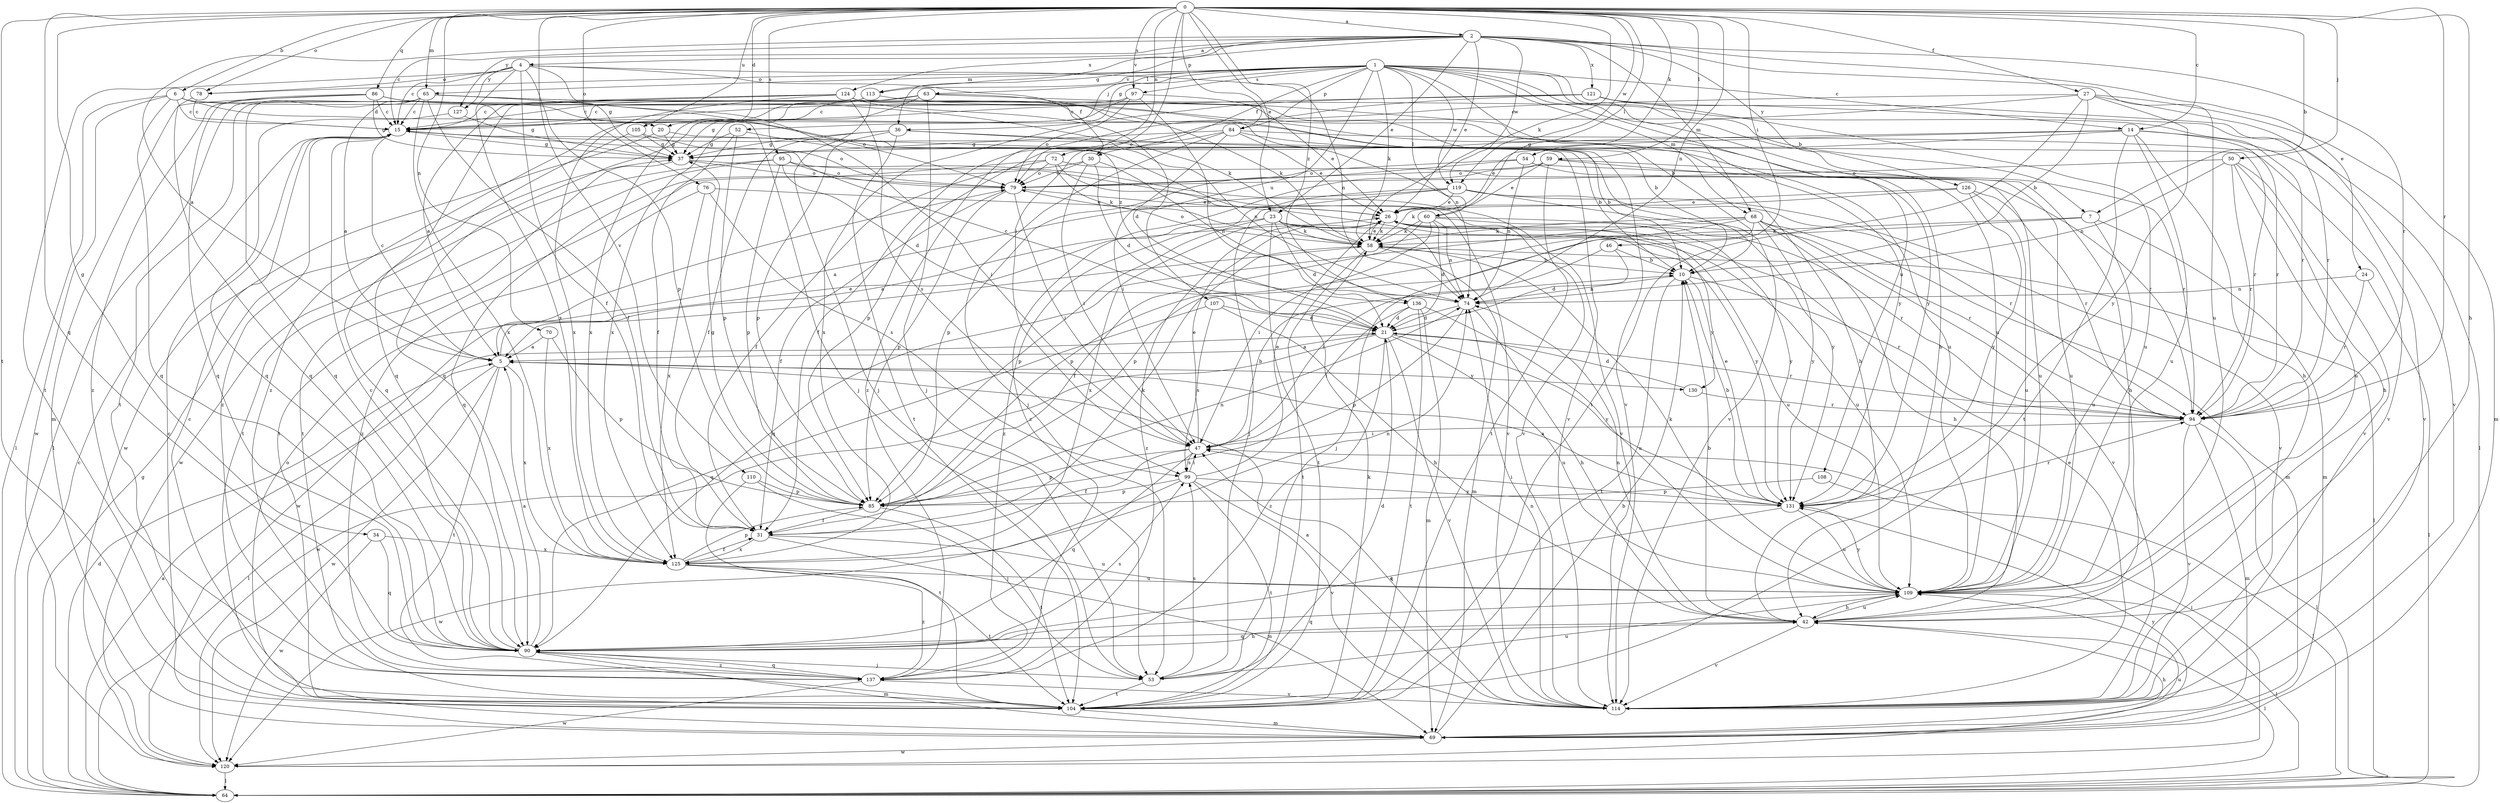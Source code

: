 strict digraph  {
0;
1;
2;
4;
5;
6;
7;
10;
14;
15;
20;
21;
23;
24;
26;
27;
30;
31;
34;
36;
37;
42;
46;
47;
50;
52;
53;
54;
58;
59;
60;
63;
64;
65;
68;
69;
70;
72;
74;
76;
78;
79;
84;
85;
86;
90;
94;
95;
97;
99;
104;
105;
107;
108;
109;
110;
113;
114;
119;
120;
121;
124;
125;
126;
127;
130;
131;
136;
137;
0 -> 2  [label=a];
0 -> 6  [label=b];
0 -> 7  [label=b];
0 -> 14  [label=c];
0 -> 20  [label=d];
0 -> 23  [label=e];
0 -> 27  [label=f];
0 -> 34  [label=g];
0 -> 42  [label=h];
0 -> 46  [label=i];
0 -> 47  [label=i];
0 -> 50  [label=j];
0 -> 54  [label=k];
0 -> 58  [label=k];
0 -> 59  [label=l];
0 -> 60  [label=l];
0 -> 65  [label=m];
0 -> 70  [label=n];
0 -> 72  [label=n];
0 -> 74  [label=n];
0 -> 76  [label=o];
0 -> 78  [label=o];
0 -> 84  [label=p];
0 -> 86  [label=q];
0 -> 90  [label=q];
0 -> 94  [label=r];
0 -> 95  [label=s];
0 -> 97  [label=s];
0 -> 104  [label=t];
0 -> 105  [label=u];
0 -> 110  [label=v];
0 -> 119  [label=w];
0 -> 136  [label=z];
1 -> 7  [label=b];
1 -> 10  [label=b];
1 -> 14  [label=c];
1 -> 30  [label=f];
1 -> 36  [label=g];
1 -> 42  [label=h];
1 -> 52  [label=j];
1 -> 58  [label=k];
1 -> 60  [label=l];
1 -> 63  [label=l];
1 -> 65  [label=m];
1 -> 68  [label=m];
1 -> 78  [label=o];
1 -> 84  [label=p];
1 -> 97  [label=s];
1 -> 107  [label=u];
1 -> 108  [label=u];
1 -> 109  [label=u];
1 -> 113  [label=v];
1 -> 119  [label=w];
2 -> 4  [label=a];
2 -> 5  [label=a];
2 -> 15  [label=c];
2 -> 23  [label=e];
2 -> 24  [label=e];
2 -> 26  [label=e];
2 -> 36  [label=g];
2 -> 68  [label=m];
2 -> 94  [label=r];
2 -> 109  [label=u];
2 -> 113  [label=v];
2 -> 119  [label=w];
2 -> 121  [label=x];
2 -> 124  [label=x];
2 -> 126  [label=y];
2 -> 127  [label=y];
4 -> 15  [label=c];
4 -> 30  [label=f];
4 -> 31  [label=f];
4 -> 37  [label=g];
4 -> 74  [label=n];
4 -> 78  [label=o];
4 -> 85  [label=p];
4 -> 104  [label=t];
4 -> 125  [label=x];
4 -> 127  [label=y];
5 -> 15  [label=c];
5 -> 26  [label=e];
5 -> 64  [label=l];
5 -> 104  [label=t];
5 -> 120  [label=w];
5 -> 125  [label=x];
5 -> 130  [label=y];
6 -> 15  [label=c];
6 -> 20  [label=d];
6 -> 53  [label=j];
6 -> 64  [label=l];
6 -> 90  [label=q];
6 -> 120  [label=w];
6 -> 136  [label=z];
7 -> 58  [label=k];
7 -> 69  [label=m];
7 -> 85  [label=p];
7 -> 109  [label=u];
10 -> 74  [label=n];
10 -> 94  [label=r];
10 -> 104  [label=t];
10 -> 130  [label=y];
14 -> 26  [label=e];
14 -> 37  [label=g];
14 -> 42  [label=h];
14 -> 85  [label=p];
14 -> 94  [label=r];
14 -> 104  [label=t];
14 -> 109  [label=u];
14 -> 114  [label=v];
15 -> 37  [label=g];
15 -> 94  [label=r];
15 -> 114  [label=v];
15 -> 137  [label=z];
20 -> 10  [label=b];
20 -> 37  [label=g];
20 -> 120  [label=w];
21 -> 5  [label=a];
21 -> 15  [label=c];
21 -> 94  [label=r];
21 -> 109  [label=u];
21 -> 114  [label=v];
21 -> 120  [label=w];
21 -> 131  [label=y];
21 -> 137  [label=z];
23 -> 5  [label=a];
23 -> 21  [label=d];
23 -> 58  [label=k];
23 -> 85  [label=p];
23 -> 104  [label=t];
23 -> 109  [label=u];
23 -> 131  [label=y];
24 -> 64  [label=l];
24 -> 74  [label=n];
24 -> 94  [label=r];
26 -> 58  [label=k];
26 -> 94  [label=r];
26 -> 109  [label=u];
26 -> 125  [label=x];
26 -> 137  [label=z];
27 -> 10  [label=b];
27 -> 15  [label=c];
27 -> 69  [label=m];
27 -> 79  [label=o];
27 -> 104  [label=t];
27 -> 114  [label=v];
27 -> 131  [label=y];
30 -> 21  [label=d];
30 -> 47  [label=i];
30 -> 74  [label=n];
30 -> 79  [label=o];
30 -> 104  [label=t];
31 -> 58  [label=k];
31 -> 69  [label=m];
31 -> 109  [label=u];
31 -> 125  [label=x];
34 -> 90  [label=q];
34 -> 120  [label=w];
34 -> 125  [label=x];
36 -> 31  [label=f];
36 -> 37  [label=g];
36 -> 74  [label=n];
36 -> 85  [label=p];
36 -> 104  [label=t];
36 -> 114  [label=v];
37 -> 79  [label=o];
37 -> 104  [label=t];
37 -> 114  [label=v];
42 -> 10  [label=b];
42 -> 64  [label=l];
42 -> 74  [label=n];
42 -> 90  [label=q];
42 -> 109  [label=u];
42 -> 114  [label=v];
46 -> 10  [label=b];
46 -> 21  [label=d];
46 -> 47  [label=i];
47 -> 10  [label=b];
47 -> 26  [label=e];
47 -> 31  [label=f];
47 -> 85  [label=p];
47 -> 90  [label=q];
47 -> 99  [label=s];
50 -> 42  [label=h];
50 -> 74  [label=n];
50 -> 79  [label=o];
50 -> 94  [label=r];
50 -> 109  [label=u];
50 -> 114  [label=v];
52 -> 31  [label=f];
52 -> 37  [label=g];
52 -> 74  [label=n];
52 -> 85  [label=p];
53 -> 21  [label=d];
53 -> 99  [label=s];
53 -> 104  [label=t];
53 -> 109  [label=u];
54 -> 74  [label=n];
54 -> 79  [label=o];
54 -> 85  [label=p];
54 -> 94  [label=r];
54 -> 109  [label=u];
58 -> 10  [label=b];
58 -> 26  [label=e];
58 -> 64  [label=l];
58 -> 69  [label=m];
58 -> 79  [label=o];
58 -> 104  [label=t];
58 -> 120  [label=w];
59 -> 26  [label=e];
59 -> 42  [label=h];
59 -> 79  [label=o];
59 -> 104  [label=t];
59 -> 109  [label=u];
59 -> 137  [label=z];
60 -> 21  [label=d];
60 -> 31  [label=f];
60 -> 47  [label=i];
60 -> 58  [label=k];
60 -> 74  [label=n];
60 -> 94  [label=r];
60 -> 131  [label=y];
63 -> 15  [label=c];
63 -> 42  [label=h];
63 -> 53  [label=j];
63 -> 58  [label=k];
63 -> 90  [label=q];
63 -> 125  [label=x];
64 -> 5  [label=a];
64 -> 15  [label=c];
64 -> 21  [label=d];
64 -> 37  [label=g];
65 -> 5  [label=a];
65 -> 15  [label=c];
65 -> 31  [label=f];
65 -> 47  [label=i];
65 -> 64  [label=l];
65 -> 79  [label=o];
65 -> 90  [label=q];
65 -> 94  [label=r];
65 -> 104  [label=t];
65 -> 125  [label=x];
65 -> 131  [label=y];
68 -> 42  [label=h];
68 -> 53  [label=j];
68 -> 58  [label=k];
68 -> 69  [label=m];
68 -> 85  [label=p];
68 -> 90  [label=q];
68 -> 114  [label=v];
68 -> 131  [label=y];
69 -> 10  [label=b];
69 -> 15  [label=c];
69 -> 42  [label=h];
69 -> 79  [label=o];
69 -> 120  [label=w];
69 -> 131  [label=y];
70 -> 5  [label=a];
70 -> 85  [label=p];
70 -> 125  [label=x];
72 -> 31  [label=f];
72 -> 58  [label=k];
72 -> 79  [label=o];
72 -> 90  [label=q];
72 -> 94  [label=r];
72 -> 114  [label=v];
74 -> 21  [label=d];
74 -> 42  [label=h];
74 -> 85  [label=p];
76 -> 26  [label=e];
76 -> 99  [label=s];
76 -> 125  [label=x];
76 -> 137  [label=z];
78 -> 15  [label=c];
78 -> 90  [label=q];
79 -> 26  [label=e];
79 -> 31  [label=f];
79 -> 47  [label=i];
79 -> 85  [label=p];
84 -> 10  [label=b];
84 -> 26  [label=e];
84 -> 31  [label=f];
84 -> 37  [label=g];
84 -> 47  [label=i];
84 -> 53  [label=j];
84 -> 114  [label=v];
85 -> 31  [label=f];
85 -> 37  [label=g];
85 -> 74  [label=n];
85 -> 104  [label=t];
86 -> 10  [label=b];
86 -> 15  [label=c];
86 -> 37  [label=g];
86 -> 58  [label=k];
86 -> 69  [label=m];
86 -> 90  [label=q];
86 -> 109  [label=u];
86 -> 137  [label=z];
90 -> 5  [label=a];
90 -> 15  [label=c];
90 -> 42  [label=h];
90 -> 53  [label=j];
90 -> 69  [label=m];
90 -> 99  [label=s];
90 -> 137  [label=z];
94 -> 47  [label=i];
94 -> 64  [label=l];
94 -> 69  [label=m];
94 -> 114  [label=v];
95 -> 21  [label=d];
95 -> 79  [label=o];
95 -> 85  [label=p];
95 -> 104  [label=t];
95 -> 114  [label=v];
95 -> 120  [label=w];
97 -> 15  [label=c];
97 -> 26  [label=e];
97 -> 74  [label=n];
97 -> 79  [label=o];
97 -> 137  [label=z];
99 -> 26  [label=e];
99 -> 47  [label=i];
99 -> 85  [label=p];
99 -> 104  [label=t];
99 -> 114  [label=v];
99 -> 120  [label=w];
99 -> 131  [label=y];
104 -> 15  [label=c];
104 -> 58  [label=k];
104 -> 69  [label=m];
105 -> 37  [label=g];
105 -> 79  [label=o];
105 -> 90  [label=q];
107 -> 21  [label=d];
107 -> 42  [label=h];
107 -> 90  [label=q];
107 -> 99  [label=s];
108 -> 64  [label=l];
108 -> 85  [label=p];
109 -> 42  [label=h];
109 -> 58  [label=k];
109 -> 64  [label=l];
109 -> 90  [label=q];
109 -> 131  [label=y];
110 -> 53  [label=j];
110 -> 85  [label=p];
110 -> 104  [label=t];
113 -> 15  [label=c];
113 -> 37  [label=g];
113 -> 53  [label=j];
113 -> 125  [label=x];
113 -> 131  [label=y];
114 -> 5  [label=a];
114 -> 26  [label=e];
114 -> 47  [label=i];
114 -> 74  [label=n];
119 -> 5  [label=a];
119 -> 26  [label=e];
119 -> 53  [label=j];
119 -> 94  [label=r];
119 -> 114  [label=v];
119 -> 131  [label=y];
119 -> 137  [label=z];
120 -> 47  [label=i];
120 -> 64  [label=l];
120 -> 109  [label=u];
121 -> 15  [label=c];
121 -> 64  [label=l];
121 -> 94  [label=r];
121 -> 109  [label=u];
121 -> 125  [label=x];
121 -> 137  [label=z];
124 -> 5  [label=a];
124 -> 15  [label=c];
124 -> 21  [label=d];
124 -> 74  [label=n];
124 -> 90  [label=q];
124 -> 99  [label=s];
124 -> 114  [label=v];
124 -> 125  [label=x];
125 -> 31  [label=f];
125 -> 74  [label=n];
125 -> 85  [label=p];
125 -> 104  [label=t];
125 -> 109  [label=u];
125 -> 137  [label=z];
126 -> 26  [label=e];
126 -> 58  [label=k];
126 -> 94  [label=r];
126 -> 109  [label=u];
126 -> 131  [label=y];
127 -> 37  [label=g];
127 -> 90  [label=q];
130 -> 21  [label=d];
130 -> 94  [label=r];
131 -> 5  [label=a];
131 -> 10  [label=b];
131 -> 26  [label=e];
131 -> 47  [label=i];
131 -> 90  [label=q];
131 -> 94  [label=r];
131 -> 109  [label=u];
136 -> 21  [label=d];
136 -> 47  [label=i];
136 -> 69  [label=m];
136 -> 104  [label=t];
136 -> 109  [label=u];
137 -> 90  [label=q];
137 -> 114  [label=v];
137 -> 120  [label=w];
}
